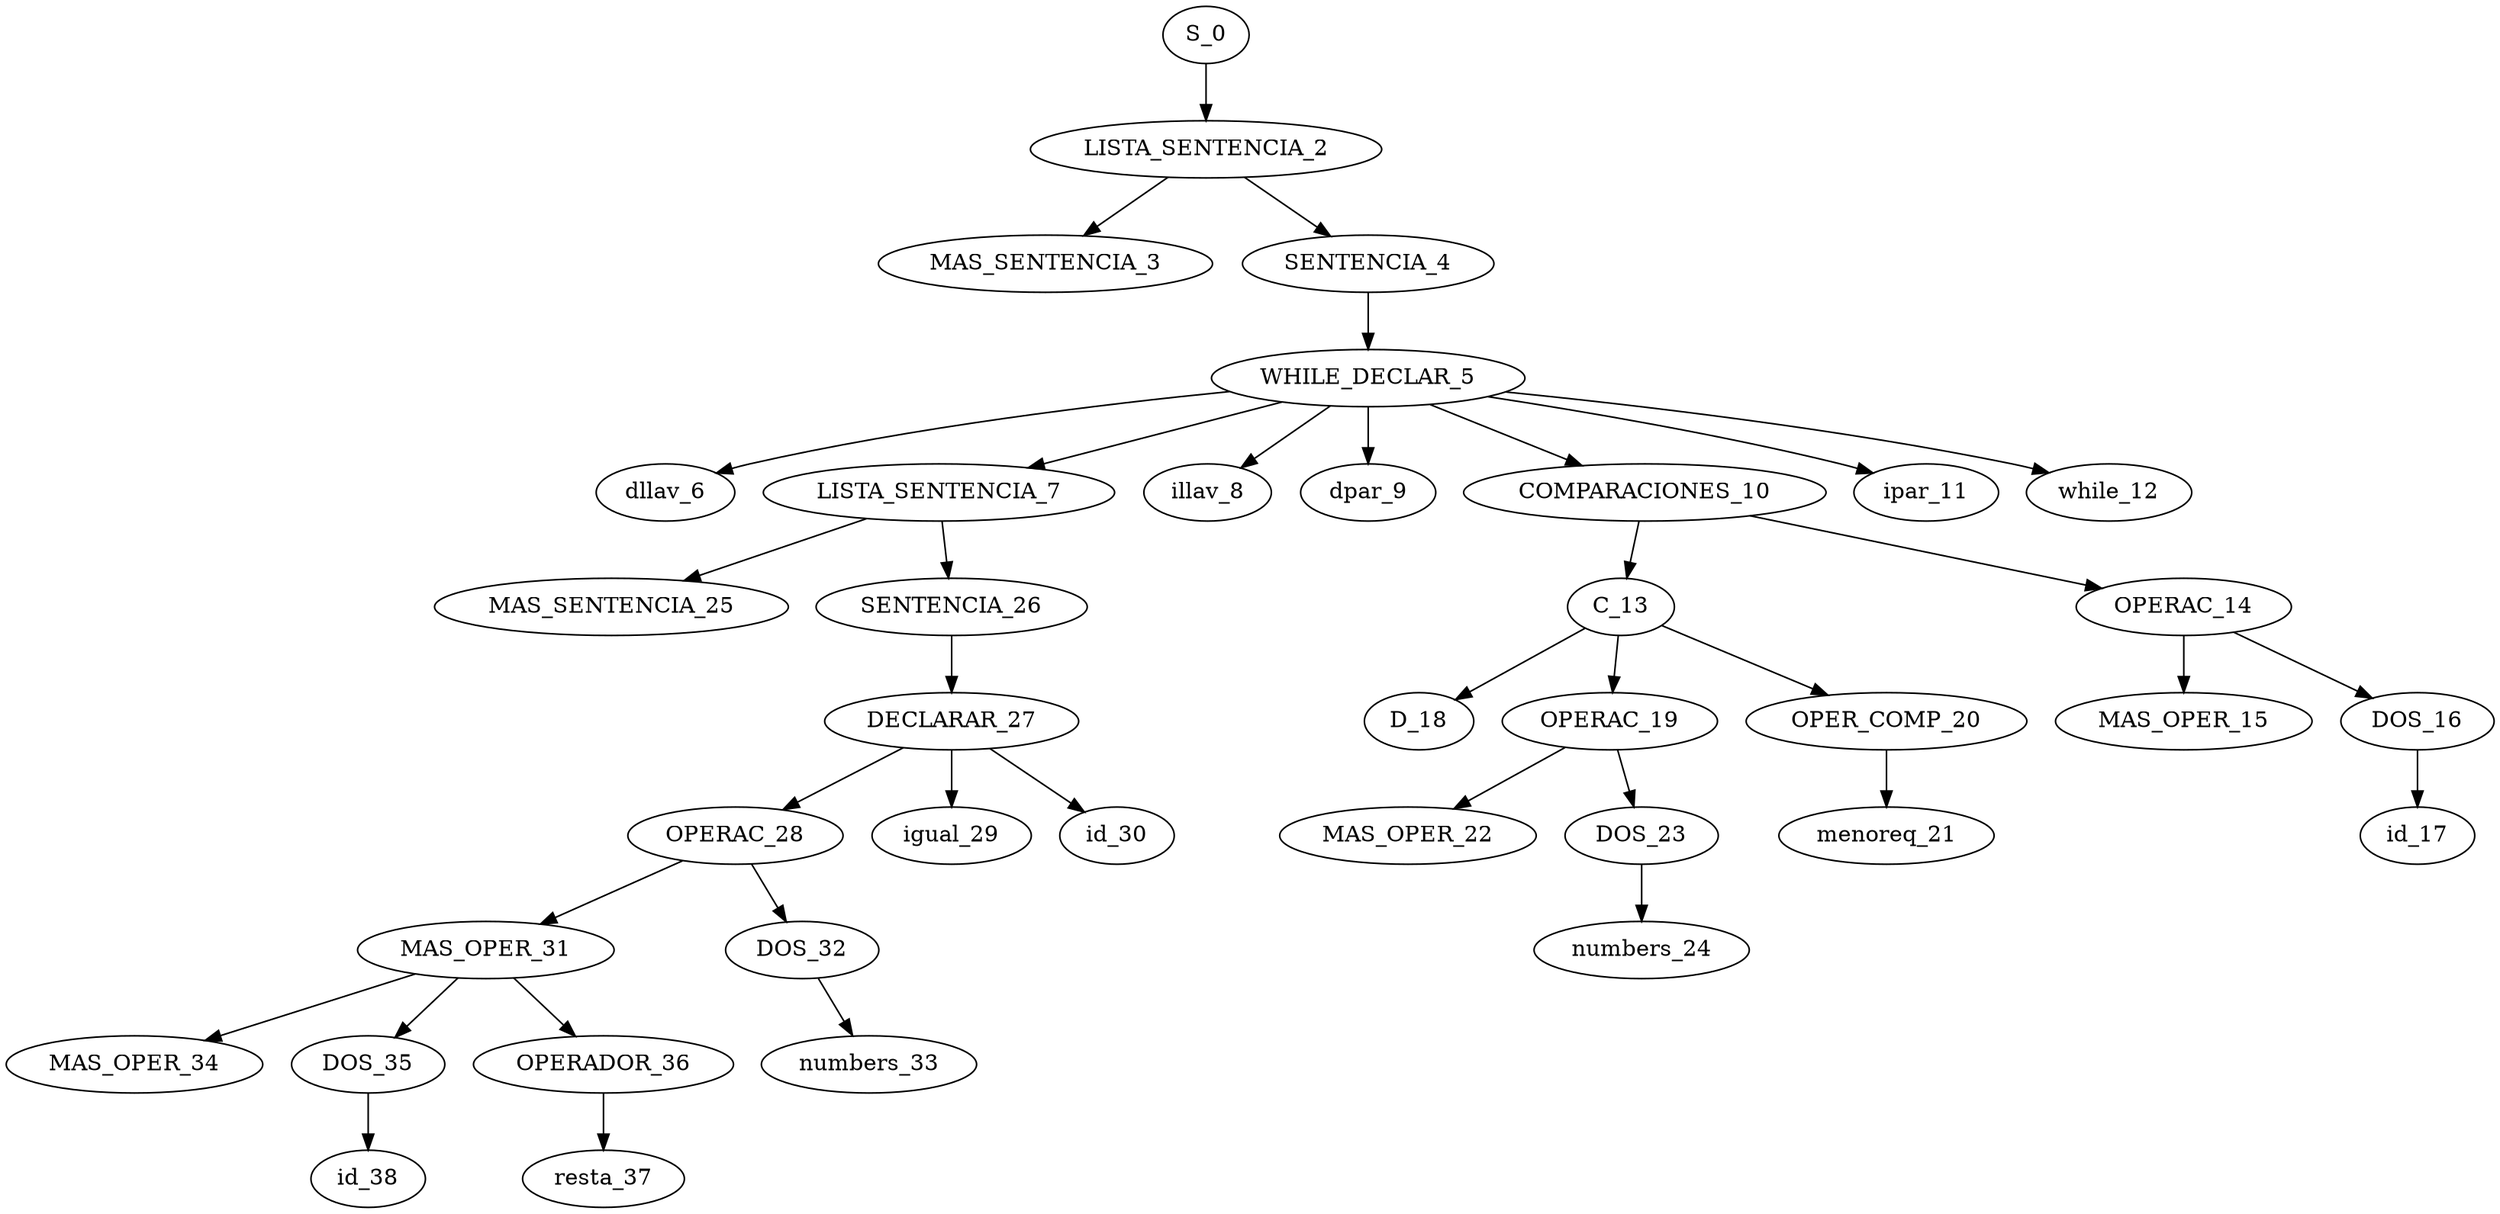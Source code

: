 digraph {
S_0 -> LISTA_SENTENCIA_2;
LISTA_SENTENCIA_2 -> MAS_SENTENCIA_3;
LISTA_SENTENCIA_2 -> SENTENCIA_4;
SENTENCIA_4 -> WHILE_DECLAR_5;
WHILE_DECLAR_5 -> dllav_6;
WHILE_DECLAR_5 -> LISTA_SENTENCIA_7;
LISTA_SENTENCIA_7 -> MAS_SENTENCIA_25;
LISTA_SENTENCIA_7 -> SENTENCIA_26;
SENTENCIA_26 -> DECLARAR_27;
DECLARAR_27 -> OPERAC_28;
OPERAC_28 -> MAS_OPER_31;
MAS_OPER_31 -> MAS_OPER_34;
MAS_OPER_31 -> DOS_35;
DOS_35 -> id_38;
MAS_OPER_31 -> OPERADOR_36;
OPERADOR_36 -> resta_37;
OPERAC_28 -> DOS_32;
DOS_32 -> numbers_33;
DECLARAR_27 -> igual_29;
DECLARAR_27 -> id_30;
WHILE_DECLAR_5 -> illav_8;
WHILE_DECLAR_5 -> dpar_9;
WHILE_DECLAR_5 -> COMPARACIONES_10;
COMPARACIONES_10 -> C_13;
C_13 -> D_18;
C_13 -> OPERAC_19;
OPERAC_19 -> MAS_OPER_22;
OPERAC_19 -> DOS_23;
DOS_23 -> numbers_24;
C_13 -> OPER_COMP_20;
OPER_COMP_20 -> menoreq_21;
COMPARACIONES_10 -> OPERAC_14;
OPERAC_14 -> MAS_OPER_15;
OPERAC_14 -> DOS_16;
DOS_16 -> id_17;
WHILE_DECLAR_5 -> ipar_11;
WHILE_DECLAR_5 -> while_12;
}